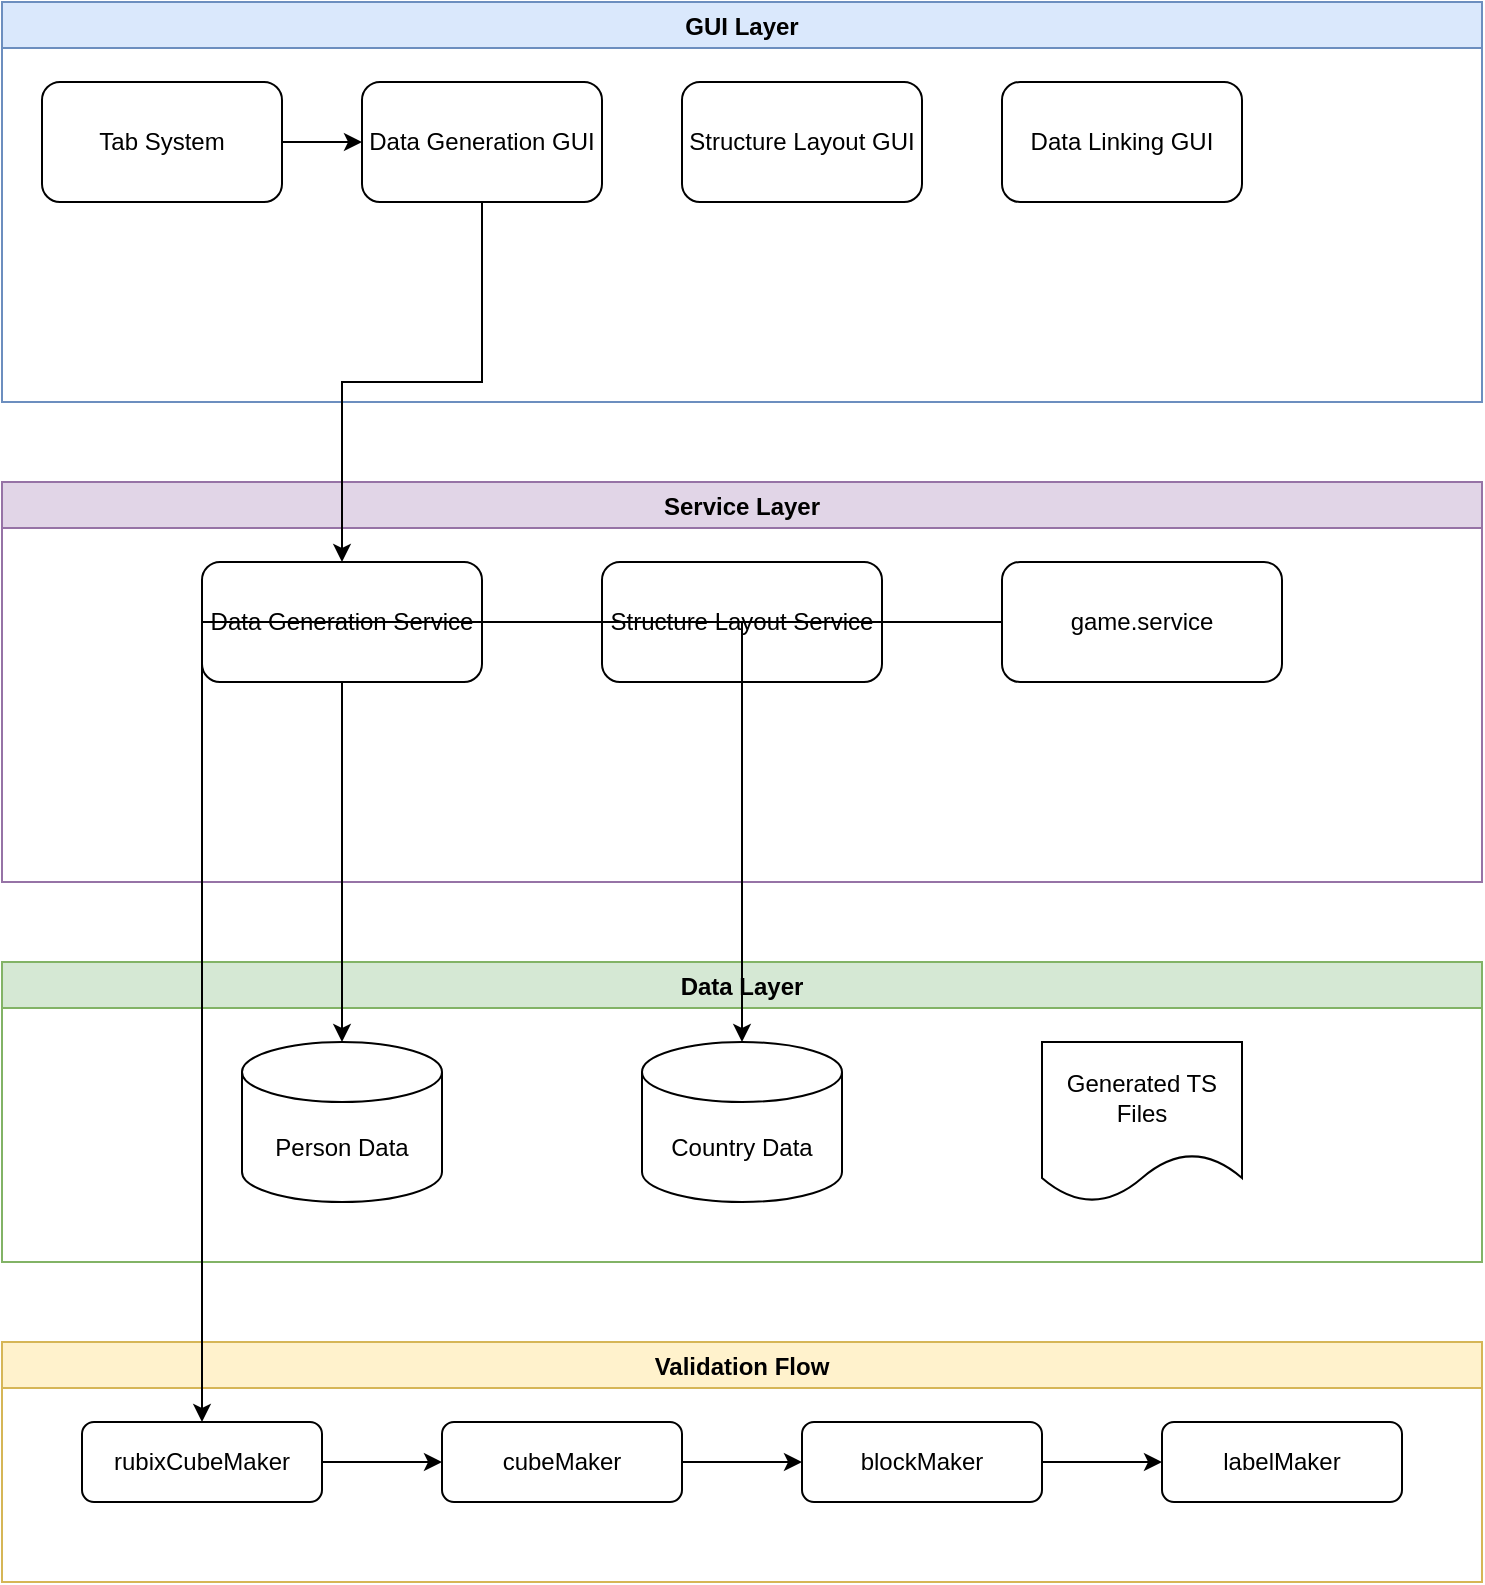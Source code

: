 <mxfile version="14.0.0" type="device">
  <diagram id="graphblaster-main" name="GraphBlaster Architecture">
    <mxGraphModel dx="1426" dy="794" grid="1" gridSize="10" guides="1" tooltips="1" connect="1" arrows="1" fold="1" page="1" pageScale="1" pageWidth="827" pageHeight="1169" math="0" shadow="0">
      <root>
        <mxCell id="0" />
        <mxCell id="1" parent="0" />
        
        <!-- GUI Layer -->
        <mxCell id="gui-layer" value="GUI Layer" style="swimlane;fillColor=#dae8fc;strokeColor=#6c8ebf;" vertex="1" parent="1">
          <mxGeometry x="40" y="40" width="740" height="200" as="geometry" />
        </mxCell>
        
        <mxCell id="tab-system" value="Tab System" style="rounded=1;whiteSpace=wrap;html=1;" vertex="1" parent="gui-layer">
          <mxGeometry x="20" y="40" width="120" height="60" as="geometry" />
        </mxCell>
        
        <mxCell id="data-gen-gui" value="Data Generation GUI" style="rounded=1;whiteSpace=wrap;html=1;" vertex="1" parent="gui-layer">
          <mxGeometry x="180" y="40" width="120" height="60" as="geometry" />
        </mxCell>
        
        <mxCell id="structure-gui" value="Structure Layout GUI" style="rounded=1;whiteSpace=wrap;html=1;" vertex="1" parent="gui-layer">
          <mxGeometry x="340" y="40" width="120" height="60" as="geometry" />
        </mxCell>
        
        <mxCell id="linking-gui" value="Data Linking GUI" style="rounded=1;whiteSpace=wrap;html=1;" vertex="1" parent="gui-layer">
          <mxGeometry x="500" y="40" width="120" height="60" as="geometry" />
        </mxCell>
        
        <!-- Service Layer -->
        <mxCell id="service-layer" value="Service Layer" style="swimlane;fillColor=#e1d5e7;strokeColor=#9673a6;" vertex="1" parent="1">
          <mxGeometry x="40" y="280" width="740" height="200" as="geometry" />
        </mxCell>
        
        <mxCell id="data-gen-service" value="Data Generation Service" style="rounded=1;whiteSpace=wrap;html=1;" vertex="1" parent="service-layer">
          <mxGeometry x="100" y="40" width="140" height="60" as="geometry" />
        </mxCell>
        
        <mxCell id="layout-service" value="Structure Layout Service" style="rounded=1;whiteSpace=wrap;html=1;" vertex="1" parent="service-layer">
          <mxGeometry x="300" y="40" width="140" height="60" as="geometry" />
        </mxCell>
        
        <mxCell id="game-service" value="game.service" style="rounded=1;whiteSpace=wrap;html=1;" vertex="1" parent="service-layer">
          <mxGeometry x="500" y="40" width="140" height="60" as="geometry" />
        </mxCell>
        
        <!-- Data Layer -->
        <mxCell id="data-layer" value="Data Layer" style="swimlane;fillColor=#d5e8d4;strokeColor=#82b366;" vertex="1" parent="1">
          <mxGeometry x="40" y="520" width="740" height="150" as="geometry" />
        </mxCell>
        
        <mxCell id="person-data" value="Person Data" style="shape=cylinder3;whiteSpace=wrap;html=1;boundedLbl=1;backgroundOutline=1;size=15;" vertex="1" parent="data-layer">
          <mxGeometry x="120" y="40" width="100" height="80" as="geometry" />
        </mxCell>
        
        <mxCell id="country-data" value="Country Data" style="shape=cylinder3;whiteSpace=wrap;html=1;boundedLbl=1;backgroundOutline=1;size=15;" vertex="1" parent="data-layer">
          <mxGeometry x="320" y="40" width="100" height="80" as="geometry" />
        </mxCell>
        
        <mxCell id="generated-files" value="Generated TS Files" style="shape=document;whiteSpace=wrap;html=1;boundedLbl=1;" vertex="1" parent="data-layer">
          <mxGeometry x="520" y="40" width="100" height="80" as="geometry" />
        </mxCell>
        
        <!-- Validation Flow -->
        <mxCell id="validation-flow" value="Validation Flow" style="swimlane;fillColor=#fff2cc;strokeColor=#d6b656;" vertex="1" parent="1">
          <mxGeometry x="40" y="710" width="740" height="120" as="geometry" />
        </mxCell>
        
        <mxCell id="rubix-cube" value="rubixCubeMaker" style="rounded=1;whiteSpace=wrap;html=1;" vertex="1" parent="validation-flow">
          <mxGeometry x="40" y="40" width="120" height="40" as="geometry" />
        </mxCell>
        
        <mxCell id="cube-maker" value="cubeMaker" style="rounded=1;whiteSpace=wrap;html=1;" vertex="1" parent="validation-flow">
          <mxGeometry x="220" y="40" width="120" height="40" as="geometry" />
        </mxCell>
        
        <mxCell id="block-maker" value="blockMaker" style="rounded=1;whiteSpace=wrap;html=1;" vertex="1" parent="validation-flow">
          <mxGeometry x="400" y="40" width="120" height="40" as="geometry" />
        </mxCell>
        
        <mxCell id="label-maker" value="labelMaker" style="rounded=1;whiteSpace=wrap;html=1;" vertex="1" parent="validation-flow">
          <mxGeometry x="580" y="40" width="120" height="40" as="geometry" />
        </mxCell>
        
        <!-- Connections -->
        <mxCell id="edge1" style="edgeStyle=orthogonalEdgeStyle;rounded=0;orthogonalLoop=1;jettySize=auto;html=1;" edge="1" parent="1" source="tab-system" target="data-gen-gui">
          <mxGeometry relative="1" as="geometry" />
        </mxCell>
        
        <mxCell id="edge2" style="edgeStyle=orthogonalEdgeStyle;rounded=0;orthogonalLoop=1;jettySize=auto;html=1;" edge="1" parent="1" source="data-gen-gui" target="data-gen-service">
          <mxGeometry relative="1" as="geometry" />
        </mxCell>
        
        <mxCell id="edge3" style="edgeStyle=orthogonalEdgeStyle;rounded=0;orthogonalLoop=1;jettySize=auto;html=1;" edge="1" parent="1" source="data-gen-service" target="person-data">
          <mxGeometry relative="1" as="geometry" />
        </mxCell>
        
        <mxCell id="edge4" style="edgeStyle=orthogonalEdgeStyle;rounded=0;orthogonalLoop=1;jettySize=auto;html=1;" edge="1" parent="1" source="data-gen-service" target="country-data">
          <mxGeometry relative="1" as="geometry" />
        </mxCell>
        
        <mxCell id="edge5" style="edgeStyle=orthogonalEdgeStyle;rounded=0;orthogonalLoop=1;jettySize=auto;html=1;" edge="1" parent="1" source="game-service" target="rubix-cube">
          <mxGeometry relative="1" as="geometry" />
        </mxCell>
        
        <mxCell id="edge6" style="edgeStyle=orthogonalEdgeStyle;rounded=0;orthogonalLoop=1;jettySize=auto;html=1;" edge="1" parent="validation-flow" source="rubix-cube" target="cube-maker">
          <mxGeometry relative="1" as="geometry" />
        </mxCell>
        
        <mxCell id="edge7" style="edgeStyle=orthogonalEdgeStyle;rounded=0;orthogonalLoop=1;jettySize=auto;html=1;" edge="1" parent="validation-flow" source="cube-maker" target="block-maker">
          <mxGeometry relative="1" as="geometry" />
        </mxCell>
        
        <mxCell id="edge8" style="edgeStyle=orthogonalEdgeStyle;rounded=0;orthogonalLoop=1;jettySize=auto;html=1;" edge="1" parent="validation-flow" source="block-maker" target="label-maker">
          <mxGeometry relative="1" as="geometry" />
        </mxCell>
        
      </root>
    </mxGraphModel>
  </diagram>
</mxfile>